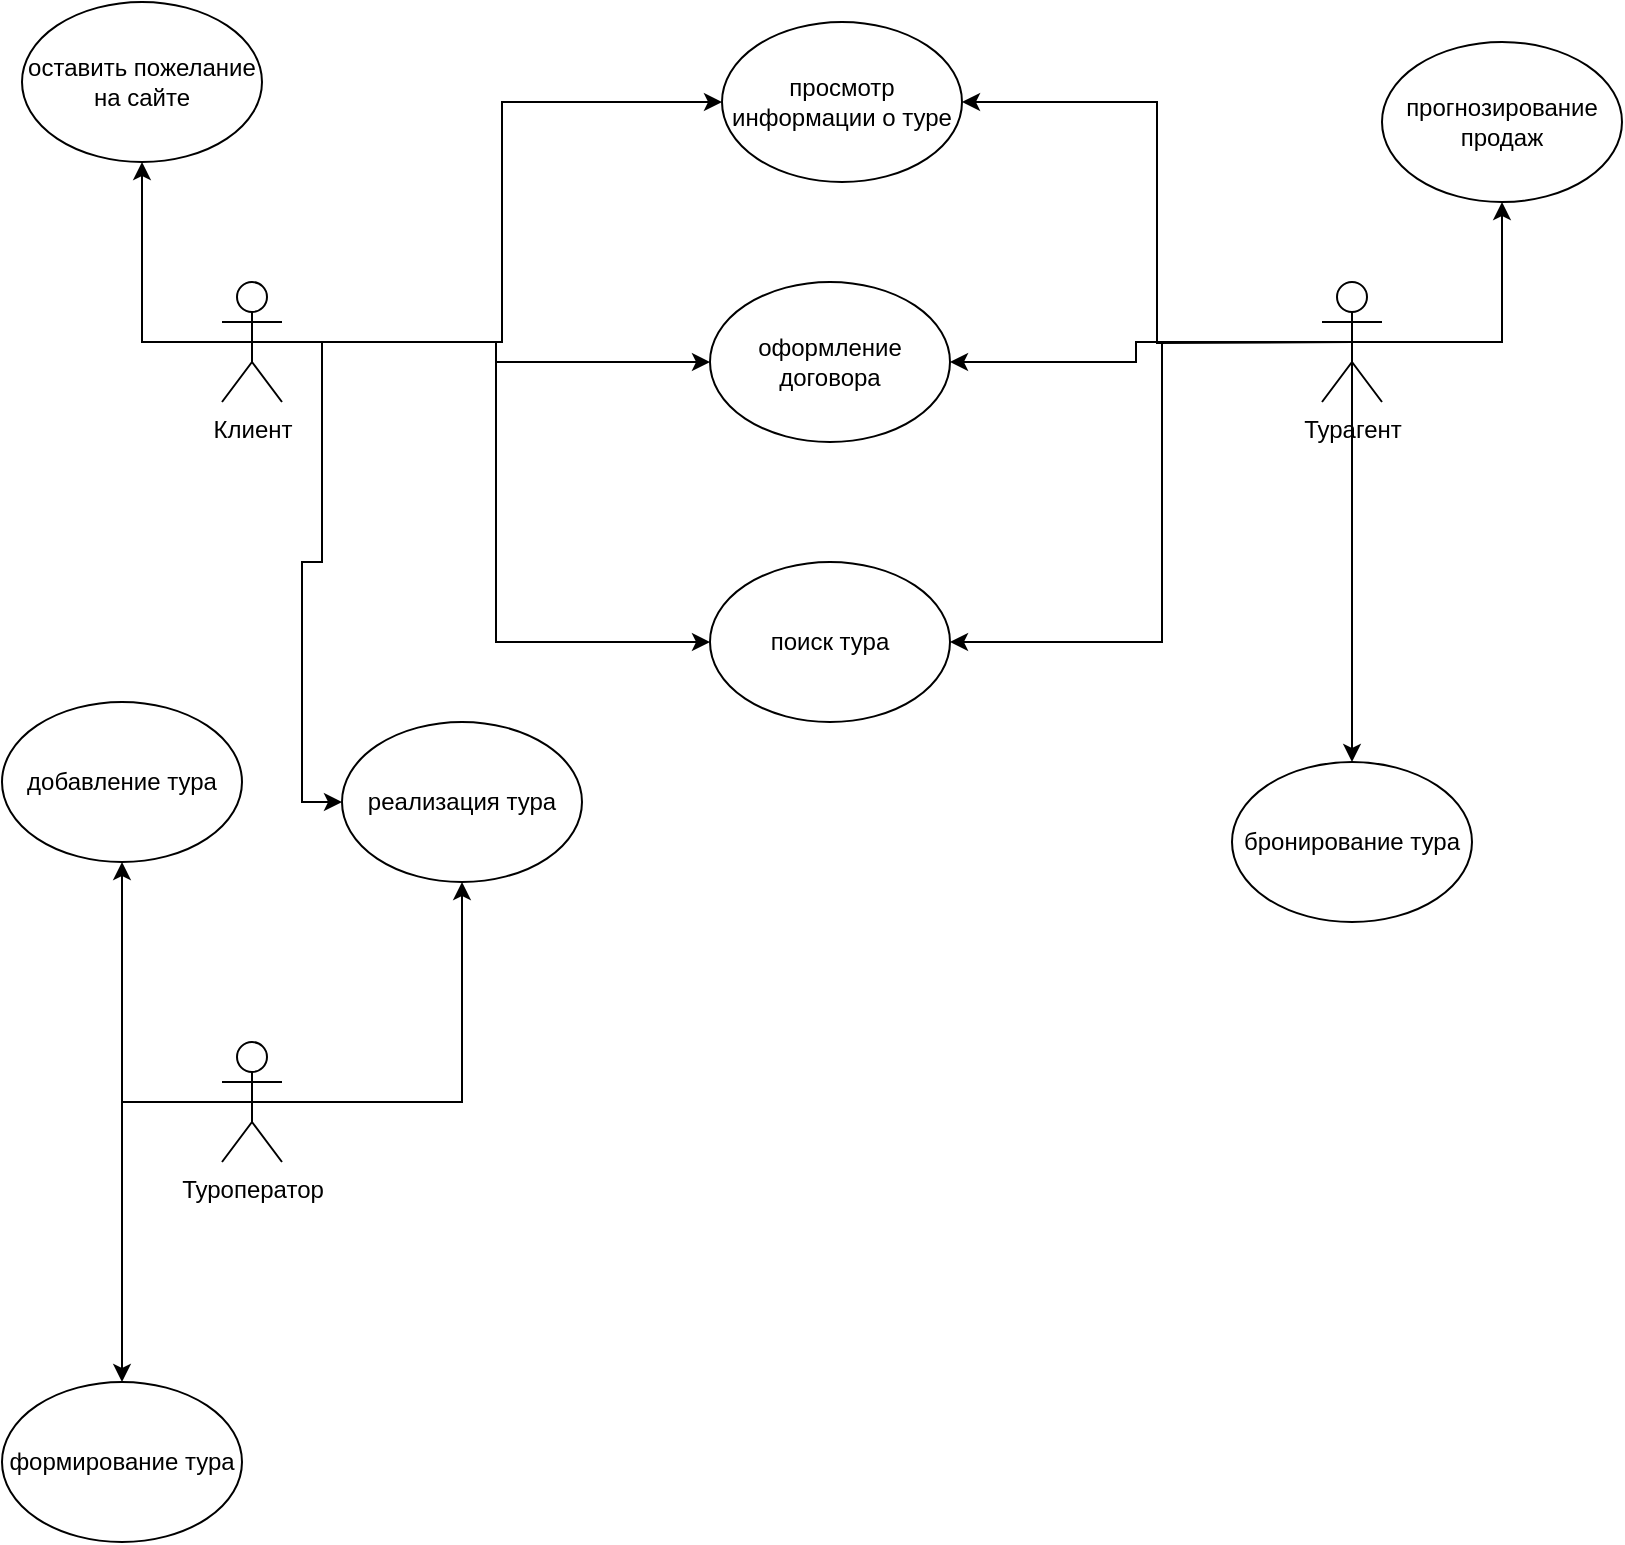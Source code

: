 <mxfile version="25.0.1">
  <diagram name="Страница — 1" id="oqnPVAzyXjGhagcEmaU0">
    <mxGraphModel dx="867" dy="1336" grid="1" gridSize="10" guides="1" tooltips="1" connect="1" arrows="1" fold="1" page="1" pageScale="1" pageWidth="827" pageHeight="1169" math="0" shadow="0">
      <root>
        <mxCell id="0" />
        <mxCell id="1" parent="0" />
        <mxCell id="Z_VaZrFOlMUJO1jApsui-16" style="edgeStyle=orthogonalEdgeStyle;rounded=0;orthogonalLoop=1;jettySize=auto;html=1;exitX=0.5;exitY=0.5;exitDx=0;exitDy=0;exitPerimeter=0;entryX=0.5;entryY=1;entryDx=0;entryDy=0;" edge="1" parent="1" source="Z_VaZrFOlMUJO1jApsui-1" target="Z_VaZrFOlMUJO1jApsui-15">
          <mxGeometry relative="1" as="geometry">
            <Array as="points">
              <mxPoint x="70" y="180" />
            </Array>
          </mxGeometry>
        </mxCell>
        <mxCell id="Z_VaZrFOlMUJO1jApsui-37" style="edgeStyle=orthogonalEdgeStyle;rounded=0;orthogonalLoop=1;jettySize=auto;html=1;exitX=0.5;exitY=0.5;exitDx=0;exitDy=0;exitPerimeter=0;entryX=0;entryY=0.5;entryDx=0;entryDy=0;" edge="1" parent="1" source="Z_VaZrFOlMUJO1jApsui-1" target="Z_VaZrFOlMUJO1jApsui-35">
          <mxGeometry relative="1" as="geometry" />
        </mxCell>
        <mxCell id="Z_VaZrFOlMUJO1jApsui-38" style="edgeStyle=orthogonalEdgeStyle;rounded=0;orthogonalLoop=1;jettySize=auto;html=1;exitX=0.5;exitY=0.5;exitDx=0;exitDy=0;exitPerimeter=0;entryX=0;entryY=0.5;entryDx=0;entryDy=0;" edge="1" parent="1" source="Z_VaZrFOlMUJO1jApsui-1" target="Z_VaZrFOlMUJO1jApsui-4">
          <mxGeometry relative="1" as="geometry" />
        </mxCell>
        <mxCell id="Z_VaZrFOlMUJO1jApsui-39" style="edgeStyle=orthogonalEdgeStyle;rounded=0;orthogonalLoop=1;jettySize=auto;html=1;exitX=0.5;exitY=0.5;exitDx=0;exitDy=0;exitPerimeter=0;entryX=0;entryY=0.5;entryDx=0;entryDy=0;" edge="1" parent="1" source="Z_VaZrFOlMUJO1jApsui-1" target="Z_VaZrFOlMUJO1jApsui-5">
          <mxGeometry relative="1" as="geometry" />
        </mxCell>
        <mxCell id="Z_VaZrFOlMUJO1jApsui-40" style="edgeStyle=orthogonalEdgeStyle;rounded=0;orthogonalLoop=1;jettySize=auto;html=1;exitX=0.5;exitY=0.5;exitDx=0;exitDy=0;exitPerimeter=0;entryX=0;entryY=0.5;entryDx=0;entryDy=0;" edge="1" parent="1" source="Z_VaZrFOlMUJO1jApsui-1" target="Z_VaZrFOlMUJO1jApsui-34">
          <mxGeometry relative="1" as="geometry" />
        </mxCell>
        <mxCell id="Z_VaZrFOlMUJO1jApsui-1" value="Клиент" style="shape=umlActor;verticalLabelPosition=bottom;verticalAlign=top;html=1;outlineConnect=0;" vertex="1" parent="1">
          <mxGeometry x="110" y="150" width="30" height="60" as="geometry" />
        </mxCell>
        <mxCell id="Z_VaZrFOlMUJO1jApsui-13" style="edgeStyle=orthogonalEdgeStyle;rounded=0;orthogonalLoop=1;jettySize=auto;html=1;exitX=0.5;exitY=0.5;exitDx=0;exitDy=0;exitPerimeter=0;entryX=0.5;entryY=1;entryDx=0;entryDy=0;" edge="1" parent="1" source="Z_VaZrFOlMUJO1jApsui-2" target="Z_VaZrFOlMUJO1jApsui-11">
          <mxGeometry relative="1" as="geometry">
            <Array as="points">
              <mxPoint x="60" y="560" />
            </Array>
          </mxGeometry>
        </mxCell>
        <mxCell id="Z_VaZrFOlMUJO1jApsui-14" style="edgeStyle=orthogonalEdgeStyle;rounded=0;orthogonalLoop=1;jettySize=auto;html=1;exitX=0.5;exitY=0.5;exitDx=0;exitDy=0;exitPerimeter=0;entryX=0.5;entryY=0;entryDx=0;entryDy=0;" edge="1" parent="1" source="Z_VaZrFOlMUJO1jApsui-2" target="Z_VaZrFOlMUJO1jApsui-12">
          <mxGeometry relative="1" as="geometry">
            <Array as="points">
              <mxPoint x="60" y="560" />
            </Array>
          </mxGeometry>
        </mxCell>
        <mxCell id="Z_VaZrFOlMUJO1jApsui-36" style="edgeStyle=orthogonalEdgeStyle;rounded=0;orthogonalLoop=1;jettySize=auto;html=1;exitX=0.5;exitY=0.5;exitDx=0;exitDy=0;exitPerimeter=0;entryX=0.5;entryY=1;entryDx=0;entryDy=0;" edge="1" parent="1" source="Z_VaZrFOlMUJO1jApsui-2" target="Z_VaZrFOlMUJO1jApsui-35">
          <mxGeometry relative="1" as="geometry" />
        </mxCell>
        <mxCell id="Z_VaZrFOlMUJO1jApsui-2" value="Туроператор" style="shape=umlActor;verticalLabelPosition=bottom;verticalAlign=top;html=1;outlineConnect=0;" vertex="1" parent="1">
          <mxGeometry x="110" y="530" width="30" height="60" as="geometry" />
        </mxCell>
        <mxCell id="Z_VaZrFOlMUJO1jApsui-10" style="edgeStyle=orthogonalEdgeStyle;rounded=0;orthogonalLoop=1;jettySize=auto;html=1;exitX=0.5;exitY=0.5;exitDx=0;exitDy=0;exitPerimeter=0;entryX=0.5;entryY=1;entryDx=0;entryDy=0;" edge="1" parent="1" source="Z_VaZrFOlMUJO1jApsui-3" target="Z_VaZrFOlMUJO1jApsui-9">
          <mxGeometry relative="1" as="geometry">
            <Array as="points">
              <mxPoint x="750" y="180" />
            </Array>
          </mxGeometry>
        </mxCell>
        <mxCell id="Z_VaZrFOlMUJO1jApsui-41" style="edgeStyle=orthogonalEdgeStyle;rounded=0;orthogonalLoop=1;jettySize=auto;html=1;entryX=1;entryY=0.5;entryDx=0;entryDy=0;" edge="1" parent="1" target="Z_VaZrFOlMUJO1jApsui-4">
          <mxGeometry relative="1" as="geometry">
            <mxPoint x="675" y="180" as="sourcePoint" />
          </mxGeometry>
        </mxCell>
        <mxCell id="Z_VaZrFOlMUJO1jApsui-42" style="edgeStyle=orthogonalEdgeStyle;rounded=0;orthogonalLoop=1;jettySize=auto;html=1;exitX=0.5;exitY=0.5;exitDx=0;exitDy=0;exitPerimeter=0;entryX=1;entryY=0.5;entryDx=0;entryDy=0;" edge="1" parent="1" source="Z_VaZrFOlMUJO1jApsui-3" target="Z_VaZrFOlMUJO1jApsui-5">
          <mxGeometry relative="1" as="geometry">
            <Array as="points">
              <mxPoint x="567" y="180" />
              <mxPoint x="567" y="190" />
            </Array>
          </mxGeometry>
        </mxCell>
        <mxCell id="Z_VaZrFOlMUJO1jApsui-43" style="edgeStyle=orthogonalEdgeStyle;rounded=0;orthogonalLoop=1;jettySize=auto;html=1;exitX=0.5;exitY=0.5;exitDx=0;exitDy=0;exitPerimeter=0;entryX=1;entryY=0.5;entryDx=0;entryDy=0;" edge="1" parent="1" source="Z_VaZrFOlMUJO1jApsui-3" target="Z_VaZrFOlMUJO1jApsui-34">
          <mxGeometry relative="1" as="geometry">
            <Array as="points">
              <mxPoint x="580" y="180" />
              <mxPoint x="580" y="330" />
            </Array>
          </mxGeometry>
        </mxCell>
        <mxCell id="Z_VaZrFOlMUJO1jApsui-45" style="edgeStyle=orthogonalEdgeStyle;rounded=0;orthogonalLoop=1;jettySize=auto;html=1;exitX=0.5;exitY=0.5;exitDx=0;exitDy=0;exitPerimeter=0;" edge="1" parent="1" source="Z_VaZrFOlMUJO1jApsui-3" target="Z_VaZrFOlMUJO1jApsui-44">
          <mxGeometry relative="1" as="geometry" />
        </mxCell>
        <mxCell id="Z_VaZrFOlMUJO1jApsui-3" value="Турагент" style="shape=umlActor;verticalLabelPosition=bottom;verticalAlign=top;html=1;outlineConnect=0;" vertex="1" parent="1">
          <mxGeometry x="660" y="150" width="30" height="60" as="geometry" />
        </mxCell>
        <mxCell id="Z_VaZrFOlMUJO1jApsui-4" value="просмотр информации о туре" style="ellipse;whiteSpace=wrap;html=1;" vertex="1" parent="1">
          <mxGeometry x="360" y="20" width="120" height="80" as="geometry" />
        </mxCell>
        <mxCell id="Z_VaZrFOlMUJO1jApsui-5" value="оформление договора" style="ellipse;whiteSpace=wrap;html=1;" vertex="1" parent="1">
          <mxGeometry x="354" y="150" width="120" height="80" as="geometry" />
        </mxCell>
        <mxCell id="Z_VaZrFOlMUJO1jApsui-9" value="прогнозирование продаж" style="ellipse;whiteSpace=wrap;html=1;" vertex="1" parent="1">
          <mxGeometry x="690" y="30" width="120" height="80" as="geometry" />
        </mxCell>
        <mxCell id="Z_VaZrFOlMUJO1jApsui-11" value="добавление тура" style="ellipse;whiteSpace=wrap;html=1;" vertex="1" parent="1">
          <mxGeometry y="360" width="120" height="80" as="geometry" />
        </mxCell>
        <mxCell id="Z_VaZrFOlMUJO1jApsui-12" value="формирование тура" style="ellipse;whiteSpace=wrap;html=1;" vertex="1" parent="1">
          <mxGeometry y="700" width="120" height="80" as="geometry" />
        </mxCell>
        <mxCell id="Z_VaZrFOlMUJO1jApsui-15" value="оставить пожелание на сайте" style="ellipse;whiteSpace=wrap;html=1;" vertex="1" parent="1">
          <mxGeometry x="10" y="10" width="120" height="80" as="geometry" />
        </mxCell>
        <mxCell id="Z_VaZrFOlMUJO1jApsui-34" value="поиск тура" style="ellipse;whiteSpace=wrap;html=1;" vertex="1" parent="1">
          <mxGeometry x="354" y="290" width="120" height="80" as="geometry" />
        </mxCell>
        <mxCell id="Z_VaZrFOlMUJO1jApsui-35" value="реализация тура" style="ellipse;whiteSpace=wrap;html=1;" vertex="1" parent="1">
          <mxGeometry x="170" y="370" width="120" height="80" as="geometry" />
        </mxCell>
        <mxCell id="Z_VaZrFOlMUJO1jApsui-44" value="бронирование тура" style="ellipse;whiteSpace=wrap;html=1;" vertex="1" parent="1">
          <mxGeometry x="615" y="390" width="120" height="80" as="geometry" />
        </mxCell>
      </root>
    </mxGraphModel>
  </diagram>
</mxfile>
